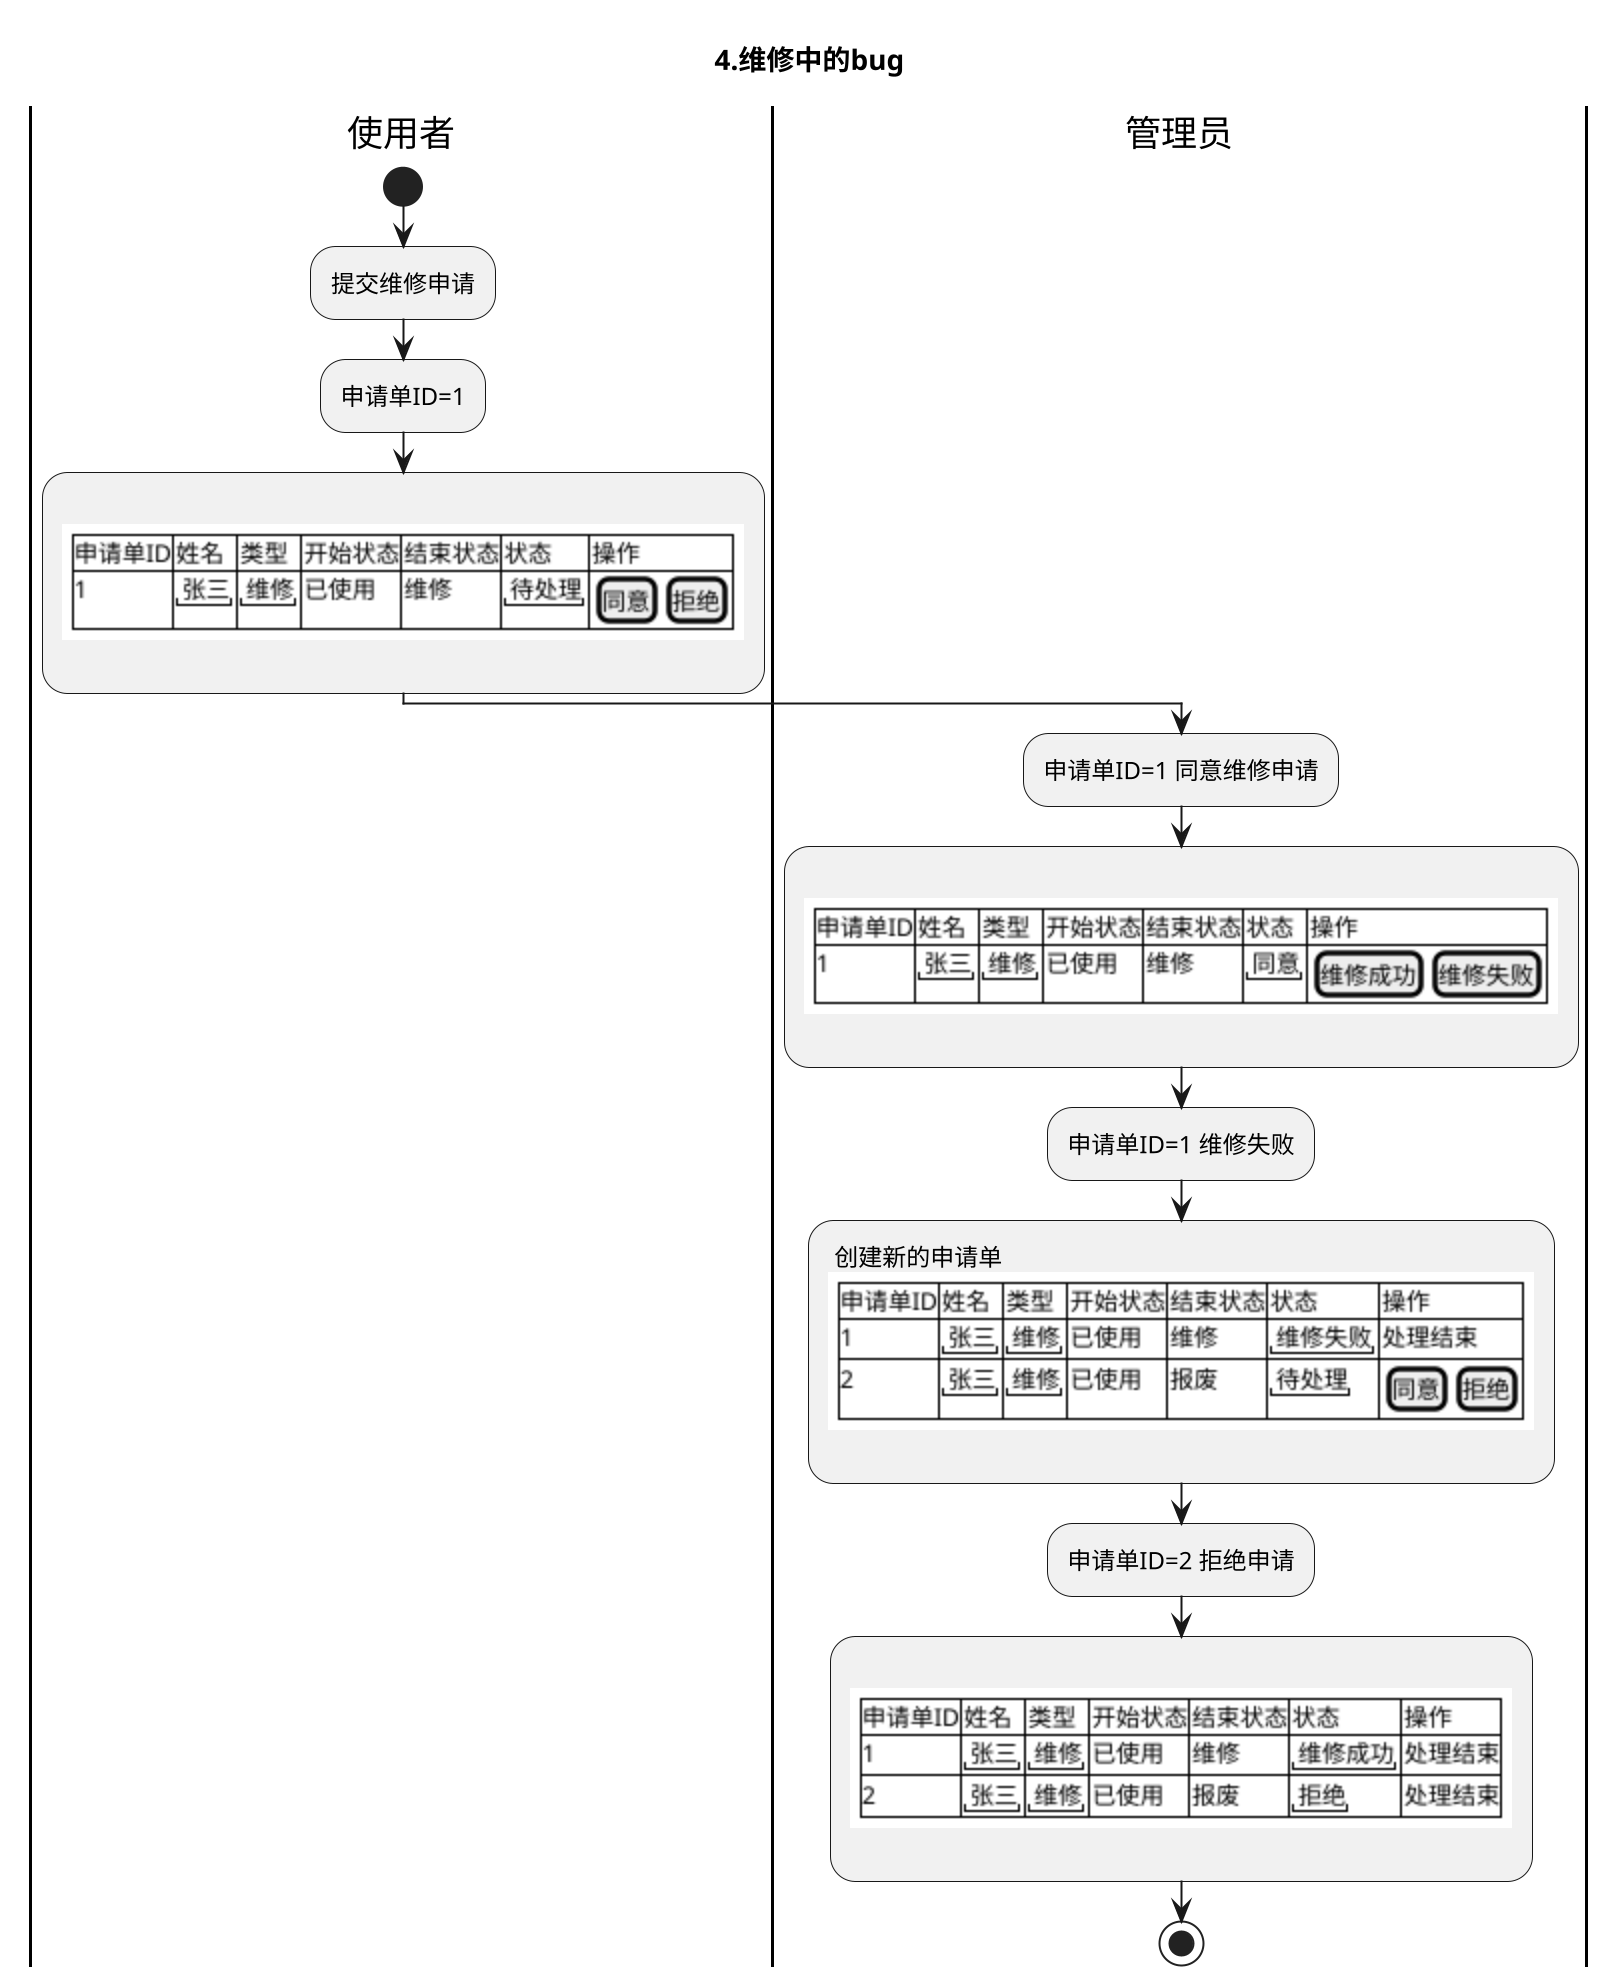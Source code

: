 @startuml
scale 2
title 4.维修中的bug
|使用者|
start
:提交维修申请;
:申请单ID=1;
:
{{
salt
{#
 申请单ID|姓名  |类型  |开始状态  |结束状态 |状态    |操作
 1      |"张三"|"维修"|已使用    |维修     |"待处理"|{[同意]|[拒绝]}
}
}}
;
    |管理员|
    :申请单ID=1 同意维修申请;
    :
    {{
    salt
    {#
     申请单ID|姓名  |类型  |开始状态  |结束状态 |状态    |操作
     1      |"张三"|"维修"|已使用|维修|"同意"|{[维修成功]|[维修失败]}
    }
    }}
    ;

    :申请单ID=1 维修失败;
    : 创建新的申请单
    {{
    salt
    {#
     申请单ID|姓名  |类型  |开始状态     |结束状态 |状态    |操作
     1      |"张三"|"维修"|已使用       |维修    |"维修失败"|处理结束
     2      |"张三"|"维修"|已使用       |报废     |"待处理"|{[同意]|[拒绝]}
    }
    }}
    ;

    :申请单ID=2 拒绝申请;
    :
    {{
    salt
    {#
     申请单ID|姓名  |类型  |开始状态     |结束状态 |状态    |操作
     1      |"张三"|"维修"|已使用|维修  |"维修成功"|处理结束
     2      |"张三"|"维修"|已使用  |报废|"拒绝"|处理结束
    }
    }}
    ;

stop
@enduml